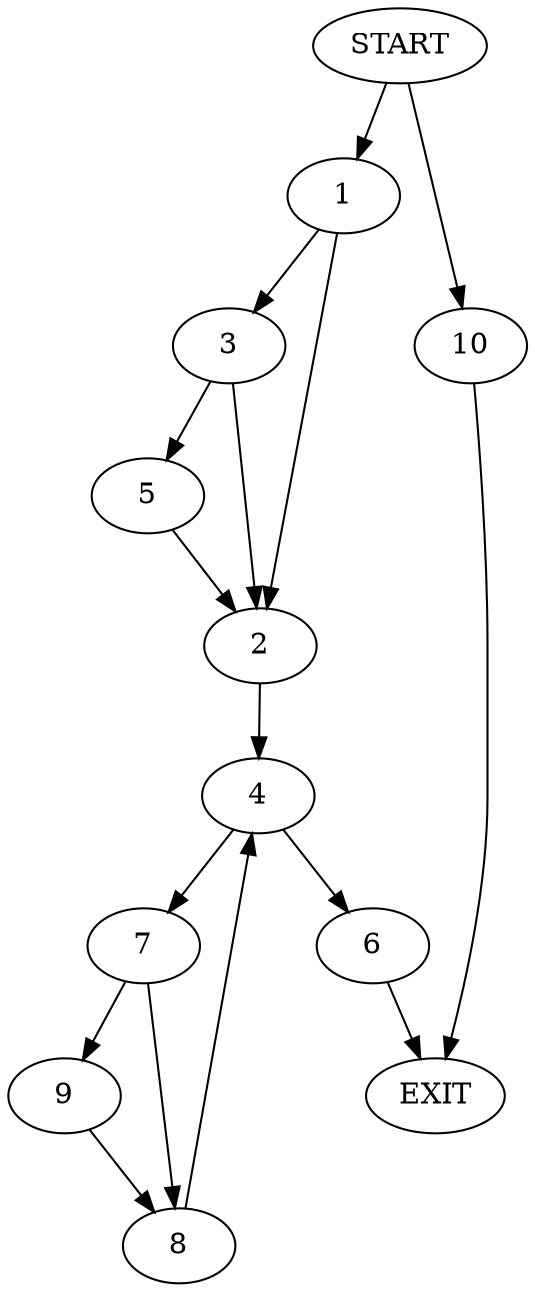 digraph {
0 [label="START"]
11 [label="EXIT"]
0 -> 1
1 -> 2
1 -> 3
2 -> 4
3 -> 5
3 -> 2
5 -> 2
4 -> 6
4 -> 7
7 -> 8
7 -> 9
6 -> 11
9 -> 8
8 -> 4
0 -> 10
10 -> 11
}

